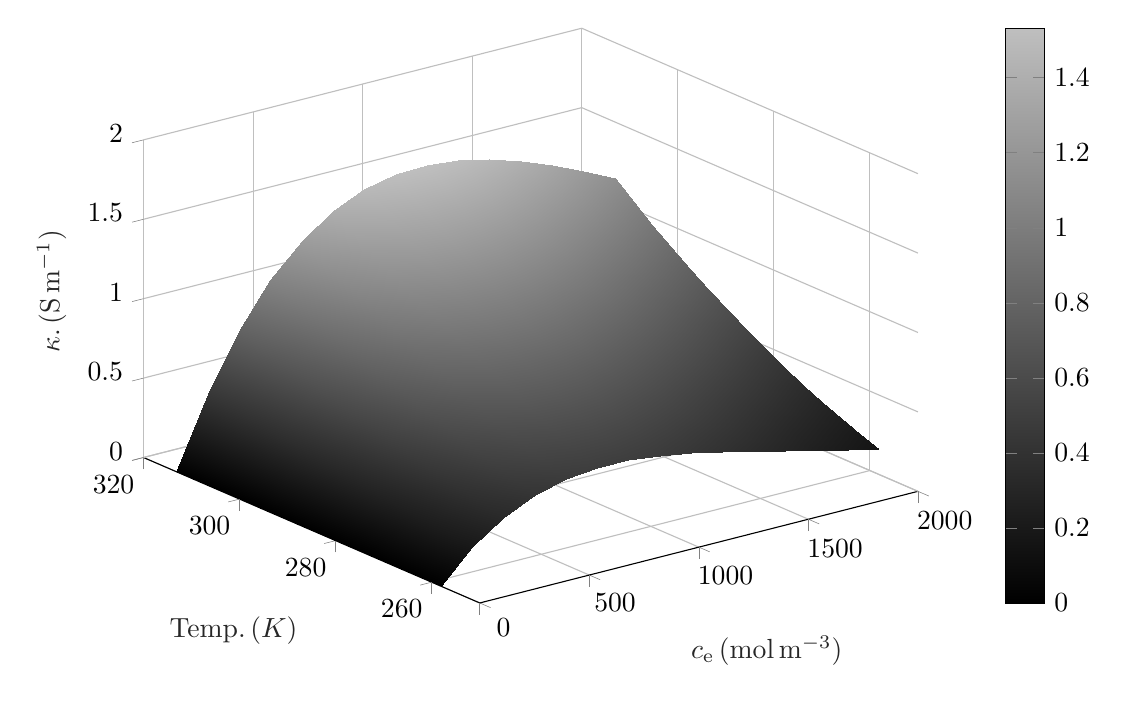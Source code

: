 % This file was created by matlab2tikz.
%
\begin{tikzpicture}

\begin{axis}[%
width=98.36mm,
height=72.996mm,
at={(0mm,0mm)},
scale only axis,
point meta min=0,
point meta max=1.532,
xmin=0,
xmax=2000,
tick align=outside,
xlabel style={font=\color{white!15!black}},
xlabel={$c_\mathrm{e}\, (\mathrm{mol}\, \mathrm{m}^{-3})$},
ymin=250,
ymax=320,
ylabel style={font=\color{white!15!black}},
ylabel={$\mathrm{Temp.}\, (K)$},
zmin=0,
zmax=2,
zlabel style={font=\color{white!15!black}},
zlabel={$\kappa.\, (\mathrm{S}\, \mathrm{m}^{-1})$},
view={-37.5}{30},
axis background/.style={fill=white},
axis x line*=bottom,
axis y line*=left,
axis z line*=left,
xmajorgrids,
ymajorgrids,
zmajorgrids,
scaled ticks=false,,
xticklabel style={/pgf/number format/1000 sep=, /pgf/number format/precision=0,/pgf/number format/fixed,/pgf/number format/fixed zerofill,},,
colormap={mymap}{[1pt] rgb(0pt)=(0,0,0); rgb(224pt)=(0.749,0.749,0.749)},
colorbar
]

\addplot3[%
surf,
shader=interp, colormap={mymap}{[1pt] rgb(0pt)=(0,0,0); rgb(224pt)=(0.749,0.749,0.749)}, mesh/rows=15]
table[row sep=crcr, point meta=\thisrow{c}] {%
%
x	y	z	c\\
0	258.15	0	0\\
0	262.079	0	0\\
0	266.007	0	0\\
0	269.936	0	0\\
0	273.864	0	0\\
0	277.793	0	0\\
0	281.721	0	0\\
0	285.65	0	0\\
0	289.579	0	0\\
0	293.507	0	0\\
0	297.436	0	0\\
0	301.364	0	0\\
0	305.293	0	0\\
0	309.221	0	0\\
0	313.15	0	0\\
142.857	258.15	0.193	0.193\\
142.857	262.079	0.209	0.209\\
142.857	266.007	0.225	0.225\\
142.857	269.936	0.241	0.241\\
142.857	273.864	0.258	0.258\\
142.857	277.793	0.275	0.275\\
142.857	281.721	0.293	0.293\\
142.857	285.65	0.31	0.31\\
142.857	289.579	0.328	0.328\\
142.857	293.507	0.346	0.346\\
142.857	297.436	0.364	0.364\\
142.857	301.364	0.383	0.383\\
142.857	305.293	0.401	0.401\\
142.857	309.221	0.42	0.42\\
142.857	313.15	0.439	0.439\\
285.714	258.15	0.33	0.33\\
285.714	262.079	0.358	0.358\\
285.714	266.007	0.388	0.388\\
285.714	269.936	0.418	0.418\\
285.714	273.864	0.449	0.449\\
285.714	277.793	0.481	0.481\\
285.714	281.721	0.513	0.513\\
285.714	285.65	0.546	0.546\\
285.714	289.579	0.579	0.579\\
285.714	293.507	0.613	0.613\\
285.714	297.436	0.647	0.647\\
285.714	301.364	0.681	0.681\\
285.714	305.293	0.716	0.716\\
285.714	309.221	0.751	0.751\\
285.714	313.15	0.787	0.787\\
428.571	258.15	0.42	0.42\\
428.571	262.079	0.459	0.459\\
428.571	266.007	0.499	0.499\\
428.571	269.936	0.541	0.541\\
428.571	273.864	0.583	0.583\\
428.571	277.793	0.627	0.627\\
428.571	281.721	0.671	0.671\\
428.571	285.65	0.717	0.717\\
428.571	289.579	0.763	0.763\\
428.571	293.507	0.81	0.81\\
428.571	297.436	0.858	0.858\\
428.571	301.364	0.906	0.906\\
428.571	305.293	0.955	0.955\\
428.571	309.221	1.005	1.005\\
428.571	313.15	1.055	1.055\\
571.429	258.15	0.472	0.472\\
571.429	262.079	0.519	0.519\\
571.429	266.007	0.568	0.568\\
571.429	269.936	0.618	0.618\\
571.429	273.864	0.67	0.67\\
571.429	277.793	0.723	0.723\\
571.429	281.721	0.778	0.778\\
571.429	285.65	0.834	0.834\\
571.429	289.579	0.891	0.891\\
571.429	293.507	0.949	0.949\\
571.429	297.436	1.008	1.008\\
571.429	301.364	1.068	1.068\\
571.429	305.293	1.129	1.129\\
571.429	309.221	1.191	1.191\\
571.429	313.15	1.254	1.254\\
714.286	258.15	0.493	0.493\\
714.286	262.079	0.546	0.546\\
714.286	266.007	0.601	0.601\\
714.286	269.936	0.658	0.658\\
714.286	273.864	0.717	0.717\\
714.286	277.793	0.778	0.778\\
714.286	281.721	0.841	0.841\\
714.286	285.65	0.905	0.905\\
714.286	289.579	0.971	0.971\\
714.286	293.507	1.038	1.038\\
714.286	297.436	1.106	1.106\\
714.286	301.364	1.176	1.176\\
714.286	305.293	1.247	1.247\\
714.286	309.221	1.319	1.319\\
714.286	313.15	1.393	1.393\\
857.143	258.15	0.491	0.491\\
857.143	262.079	0.548	0.548\\
857.143	266.007	0.607	0.607\\
857.143	269.936	0.669	0.669\\
857.143	273.864	0.733	0.733\\
857.143	277.793	0.8	0.8\\
857.143	281.721	0.868	0.868\\
857.143	285.65	0.938	0.938\\
857.143	289.579	1.011	1.011\\
857.143	293.507	1.085	1.085\\
857.143	297.436	1.161	1.161\\
857.143	301.364	1.238	1.238\\
857.143	305.293	1.317	1.317\\
857.143	309.221	1.398	1.398\\
857.143	313.15	1.48	1.48\\
1000	258.15	0.47	0.47\\
1000	262.079	0.53	0.53\\
1000	266.007	0.592	0.592\\
1000	269.936	0.656	0.656\\
1000	273.864	0.724	0.724\\
1000	277.793	0.794	0.794\\
1000	281.721	0.866	0.866\\
1000	285.65	0.941	0.941\\
1000	289.579	1.018	1.018\\
1000	293.507	1.098	1.098\\
1000	297.436	1.179	1.179\\
1000	301.364	1.263	1.263\\
1000	305.293	1.348	1.348\\
1000	309.221	1.435	1.435\\
1000	313.15	1.524	1.524\\
1142.86	258.15	0.437	0.437\\
1142.86	262.079	0.497	0.497\\
1142.86	266.007	0.56	0.56\\
1142.86	269.936	0.626	0.626\\
1142.86	273.864	0.695	0.695\\
1142.86	277.793	0.767	0.767\\
1142.86	281.721	0.842	0.842\\
1142.86	285.65	0.92	0.92\\
1142.86	289.579	1.0	1.0\\
1142.86	293.507	1.083	1.083\\
1142.86	297.436	1.169	1.169\\
1142.86	301.364	1.256	1.256\\
1142.86	305.293	1.346	1.346\\
1142.86	309.221	1.438	1.438\\
1142.86	313.15	1.532	1.532\\
1285.71	258.15	0.395	0.395\\
1285.71	262.079	0.454	0.454\\
1285.71	266.007	0.517	0.517\\
1285.71	269.936	0.583	0.583\\
1285.71	273.864	0.652	0.652\\
1285.71	277.793	0.725	0.725\\
1285.71	281.721	0.801	0.801\\
1285.71	285.65	0.88	0.88\\
1285.71	289.579	0.962	0.962\\
1285.71	293.507	1.047	1.047\\
1285.71	297.436	1.135	1.135\\
1285.71	301.364	1.225	1.225\\
1285.71	305.293	1.318	1.318\\
1285.71	309.221	1.413	1.413\\
1285.71	313.15	1.511	1.511\\
1428.57	258.15	0.348	0.348\\
1428.57	262.079	0.406	0.406\\
1428.57	266.007	0.467	0.467\\
1428.57	269.936	0.531	0.531\\
1428.57	273.864	0.6	0.6\\
1428.57	277.793	0.672	0.672\\
1428.57	281.721	0.747	0.747\\
1428.57	285.65	0.826	0.826\\
1428.57	289.579	0.909	0.909\\
1428.57	293.507	0.994	0.994\\
1428.57	297.436	1.083	1.083\\
1428.57	301.364	1.174	1.174\\
1428.57	305.293	1.269	1.269\\
1428.57	309.221	1.366	1.366\\
1428.57	313.15	1.466	1.466\\
1571.43	258.15	0.3	0.3\\
1571.43	262.079	0.354	0.354\\
1571.43	266.007	0.412	0.412\\
1571.43	269.936	0.475	0.475\\
1571.43	273.864	0.541	0.541\\
1571.43	277.793	0.612	0.612\\
1571.43	281.721	0.686	0.686\\
1571.43	285.65	0.763	0.763\\
1571.43	289.579	0.845	0.845\\
1571.43	293.507	0.929	0.929\\
1571.43	297.436	1.018	1.018\\
1571.43	301.364	1.109	1.109\\
1571.43	305.293	1.204	1.204\\
1571.43	309.221	1.302	1.302\\
1571.43	313.15	1.403	1.403\\
1714.29	258.15	0.251	0.251\\
1714.29	262.079	0.302	0.302\\
1714.29	266.007	0.357	0.357\\
1714.29	269.936	0.416	0.416\\
1714.29	273.864	0.48	0.48\\
1714.29	277.793	0.547	0.547\\
1714.29	281.721	0.619	0.619\\
1714.29	285.65	0.694	0.694\\
1714.29	289.579	0.773	0.773\\
1714.29	293.507	0.857	0.857\\
1714.29	297.436	0.943	0.943\\
1714.29	301.364	1.034	1.034\\
1714.29	305.293	1.128	1.128\\
1714.29	309.221	1.225	1.225\\
1714.29	313.15	1.326	1.326\\
1857.14	258.15	0.206	0.206\\
1857.14	262.079	0.252	0.252\\
1857.14	266.007	0.303	0.303\\
1857.14	269.936	0.358	0.358\\
1857.14	273.864	0.418	0.418\\
1857.14	277.793	0.482	0.482\\
1857.14	281.721	0.55	0.55\\
1857.14	285.65	0.622	0.622\\
1857.14	289.579	0.699	0.699\\
1857.14	293.507	0.779	0.779\\
1857.14	297.436	0.863	0.863\\
1857.14	301.364	0.952	0.952\\
1857.14	305.293	1.044	1.044\\
1857.14	309.221	1.139	1.139\\
1857.14	313.15	1.239	1.239\\
2000	258.15	0.163	0.163\\
2000	262.079	0.205	0.205\\
2000	266.007	0.252	0.252\\
2000	269.936	0.303	0.303\\
2000	273.864	0.358	0.358\\
2000	277.793	0.418	0.418\\
2000	281.721	0.482	0.482\\
2000	285.65	0.55	0.55\\
2000	289.579	0.623	0.623\\
2000	293.507	0.7	0.7\\
2000	297.436	0.781	0.781\\
2000	301.364	0.866	0.866\\
2000	305.293	0.955	0.955\\
2000	309.221	1.049	1.049\\
2000	313.15	1.146	1.146\\
};
\end{axis}
\end{tikzpicture}%